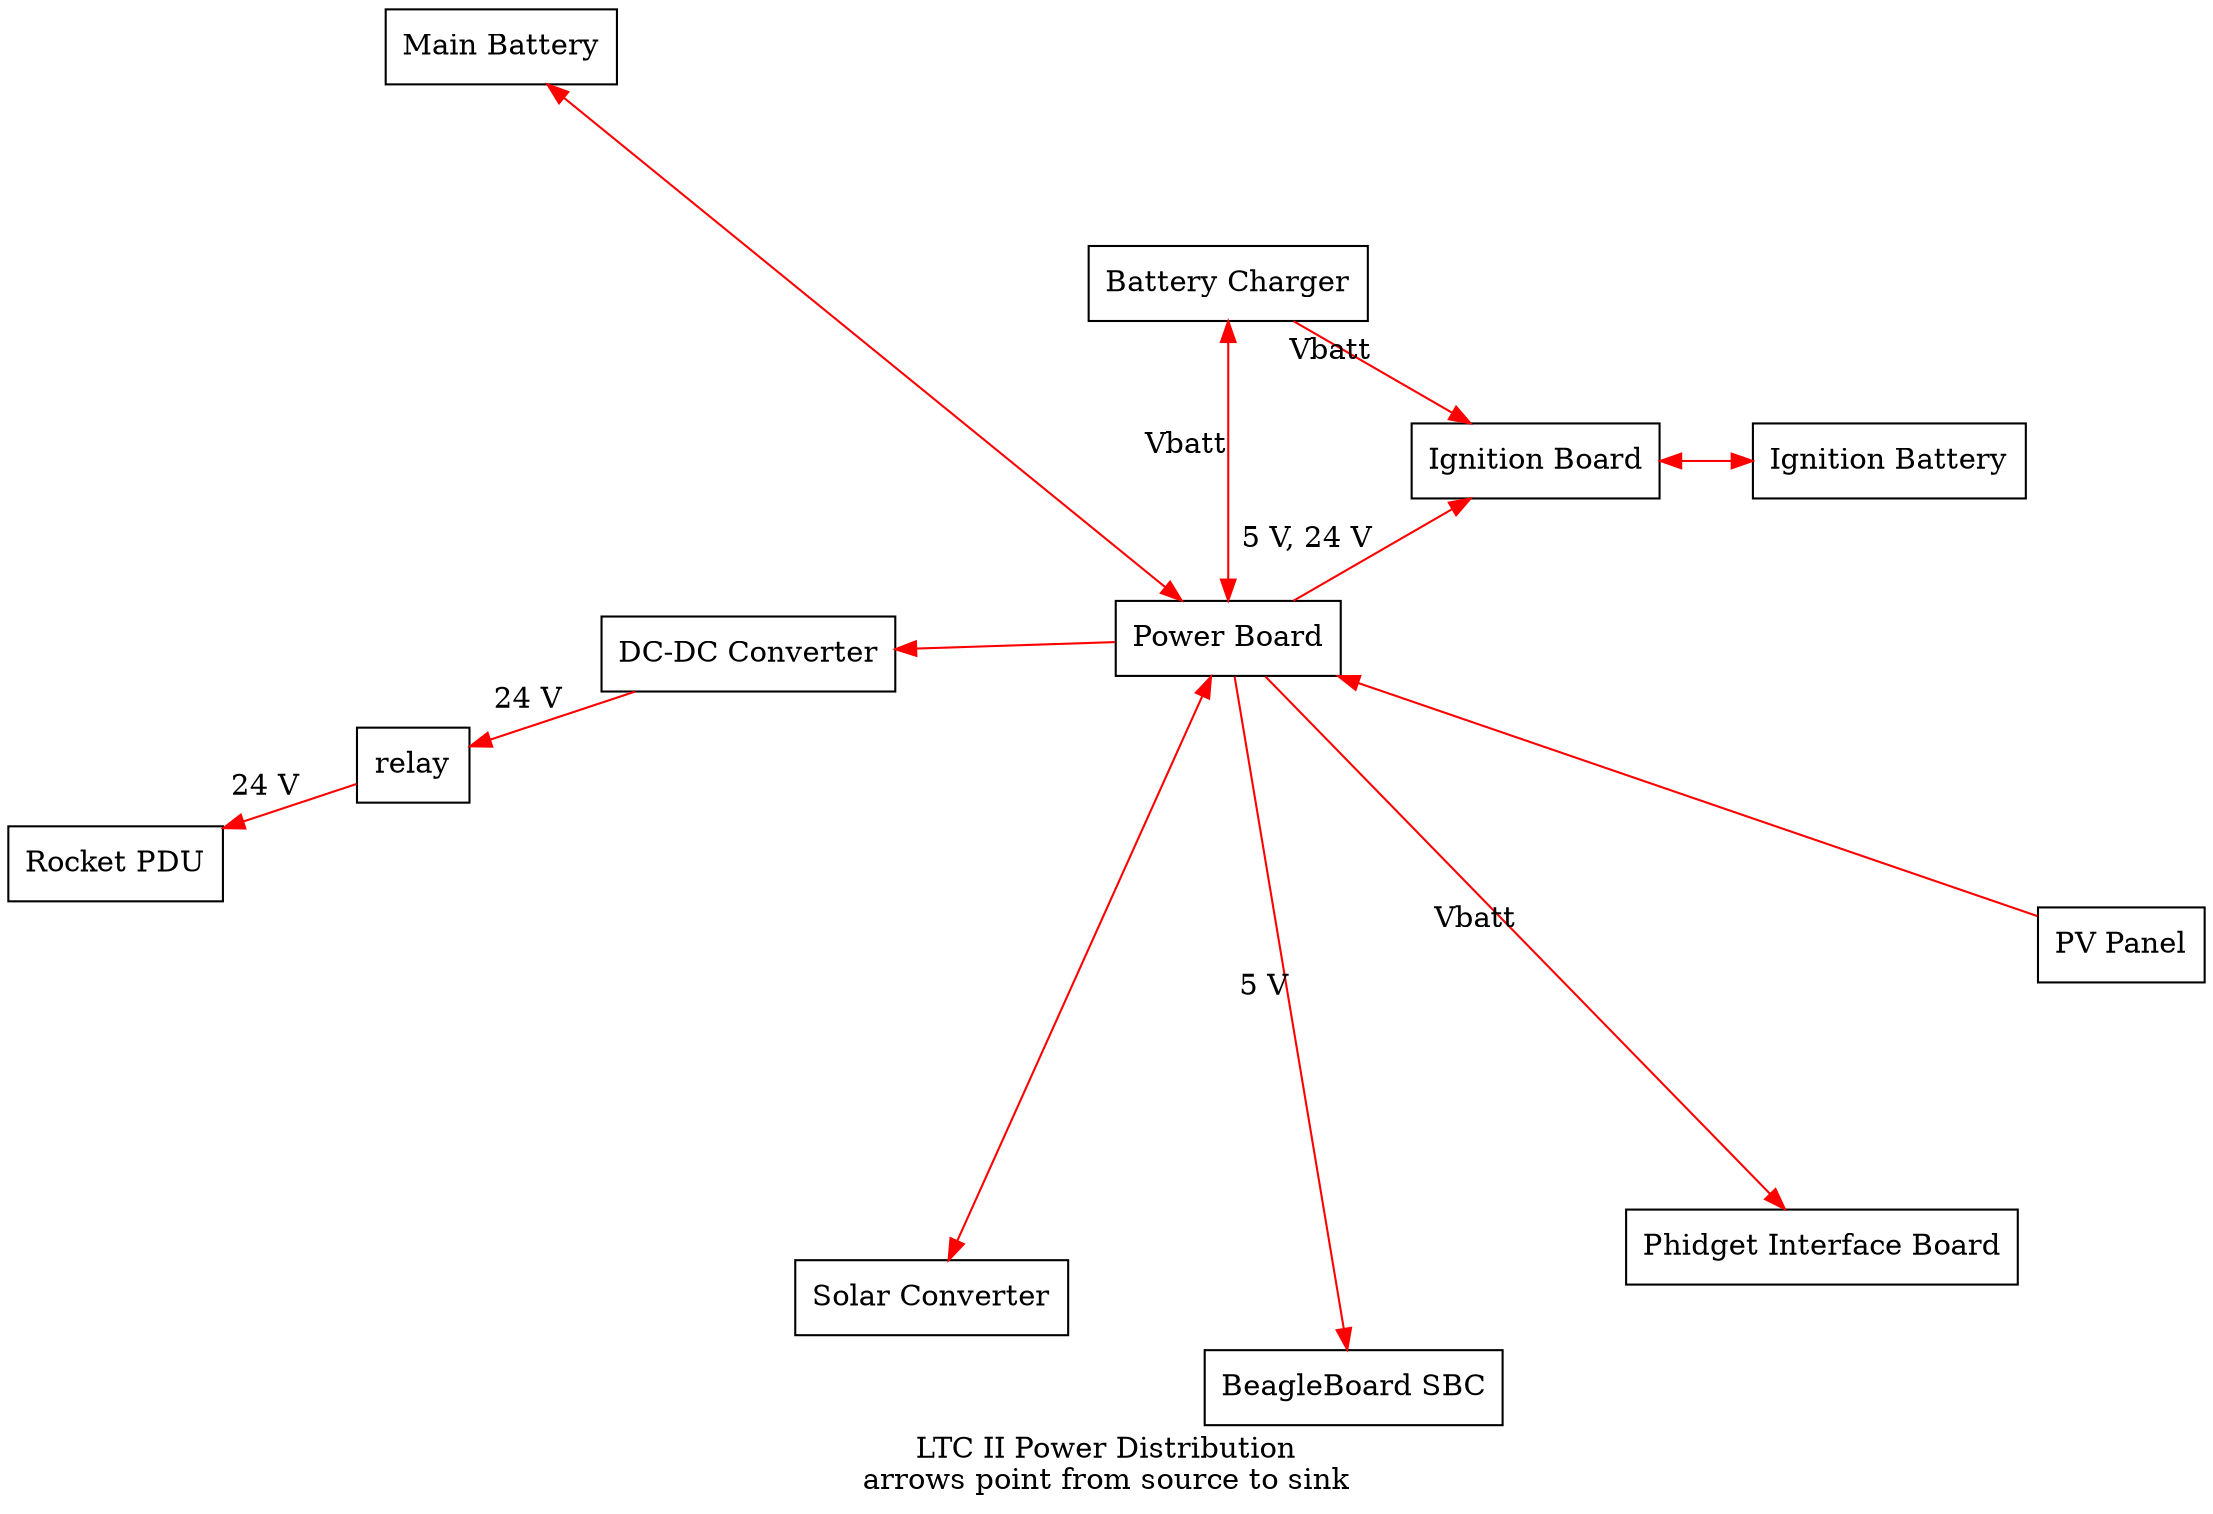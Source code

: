 graph LTC2_Power {

  label = "LTC II Power Distribution\narrows point from source to sink"
  layout = circo
//overlap = false
  node [shape = record];
  edge [color = red
        dir = forward];


// Nodes
//

power_board [label = "Power Board"];

subgraph cluster_sources {
  label = "Sources";
  style = dotted;
  color = grey;

  pv_panel [label = "PV Panel"];
  battery_main [label = "Main Battery"];
  battery_ignition [label = "Ignition Battery"];
}

subgraph cluster_conditioners {
  label = "Conditioners";
  style = dotted;
  color = grey;

  battery_charger [label = "Battery Charger"];
  dcdc_converter [label = "DC-DC Converter"];
  solar_converter [label = "Solar Converter"];
}

subgraph cluster_sinks {
  label = "Sinks";
  style = dotted;
  color = grey;

  computer [label = "BeagleBoard SBC"];
  ignition_board [label = "Ignition Board"];
  board_phidget_interface [label ="Phidget Interface Board"]
  rocket_pdu [label = "Rocket PDU"];
}


// Connections
//


pv_panel -- power_board

power_board -- battery_main
  [dir = both];

power_board -- solar_converter
  [dir = both];

power_board -- battery_charger
  [dir = both label = "Vbatt"];

battery_charger -- ignition_board
  [label = "Vbatt"];

power_board -- dcdc_converter


power_board -- computer
  [label = "5 V"];

power_board -- board_phidget_interface
  [label = "Vbatt"];

power_board -- ignition_board
  [label = "5 V, 24 V"];

dcdc_converter -- relay
  [label = "24 V"];

relay -- rocket_pdu
  [label = "24 V"];


ignition_board -- battery_ignition
  [dir = both];

}
